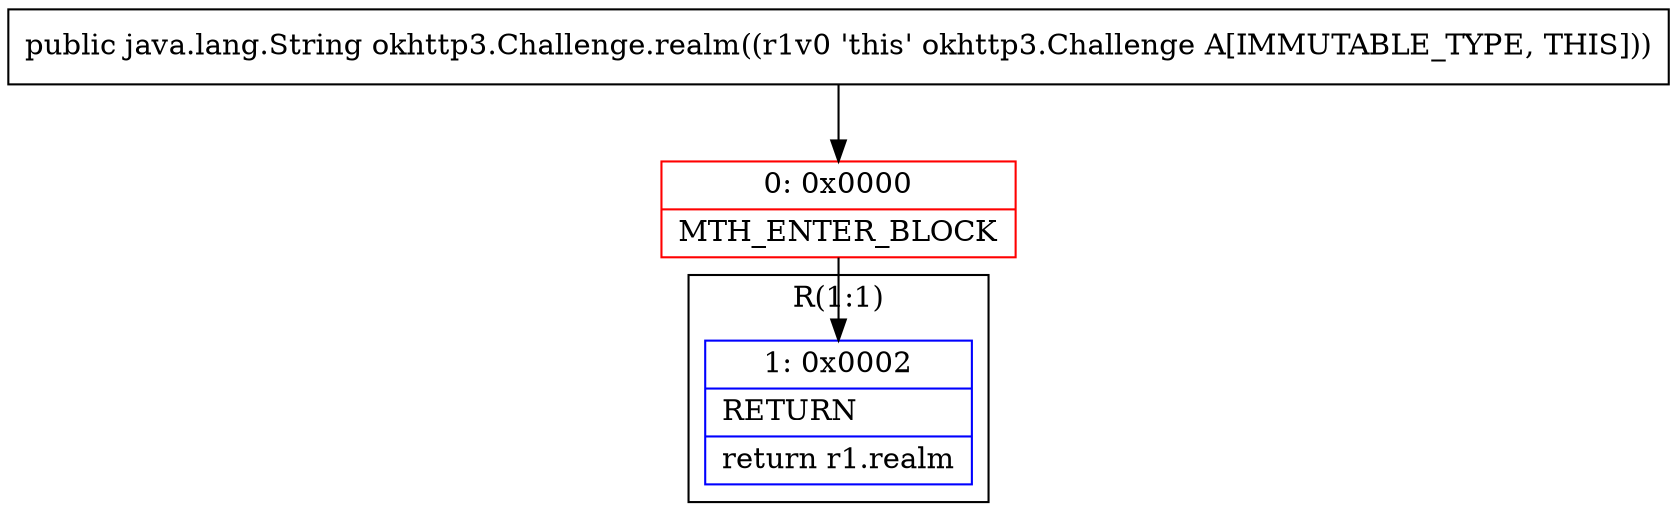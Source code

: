 digraph "CFG forokhttp3.Challenge.realm()Ljava\/lang\/String;" {
subgraph cluster_Region_820064902 {
label = "R(1:1)";
node [shape=record,color=blue];
Node_1 [shape=record,label="{1\:\ 0x0002|RETURN\l|return r1.realm\l}"];
}
Node_0 [shape=record,color=red,label="{0\:\ 0x0000|MTH_ENTER_BLOCK\l}"];
MethodNode[shape=record,label="{public java.lang.String okhttp3.Challenge.realm((r1v0 'this' okhttp3.Challenge A[IMMUTABLE_TYPE, THIS])) }"];
MethodNode -> Node_0;
Node_0 -> Node_1;
}

